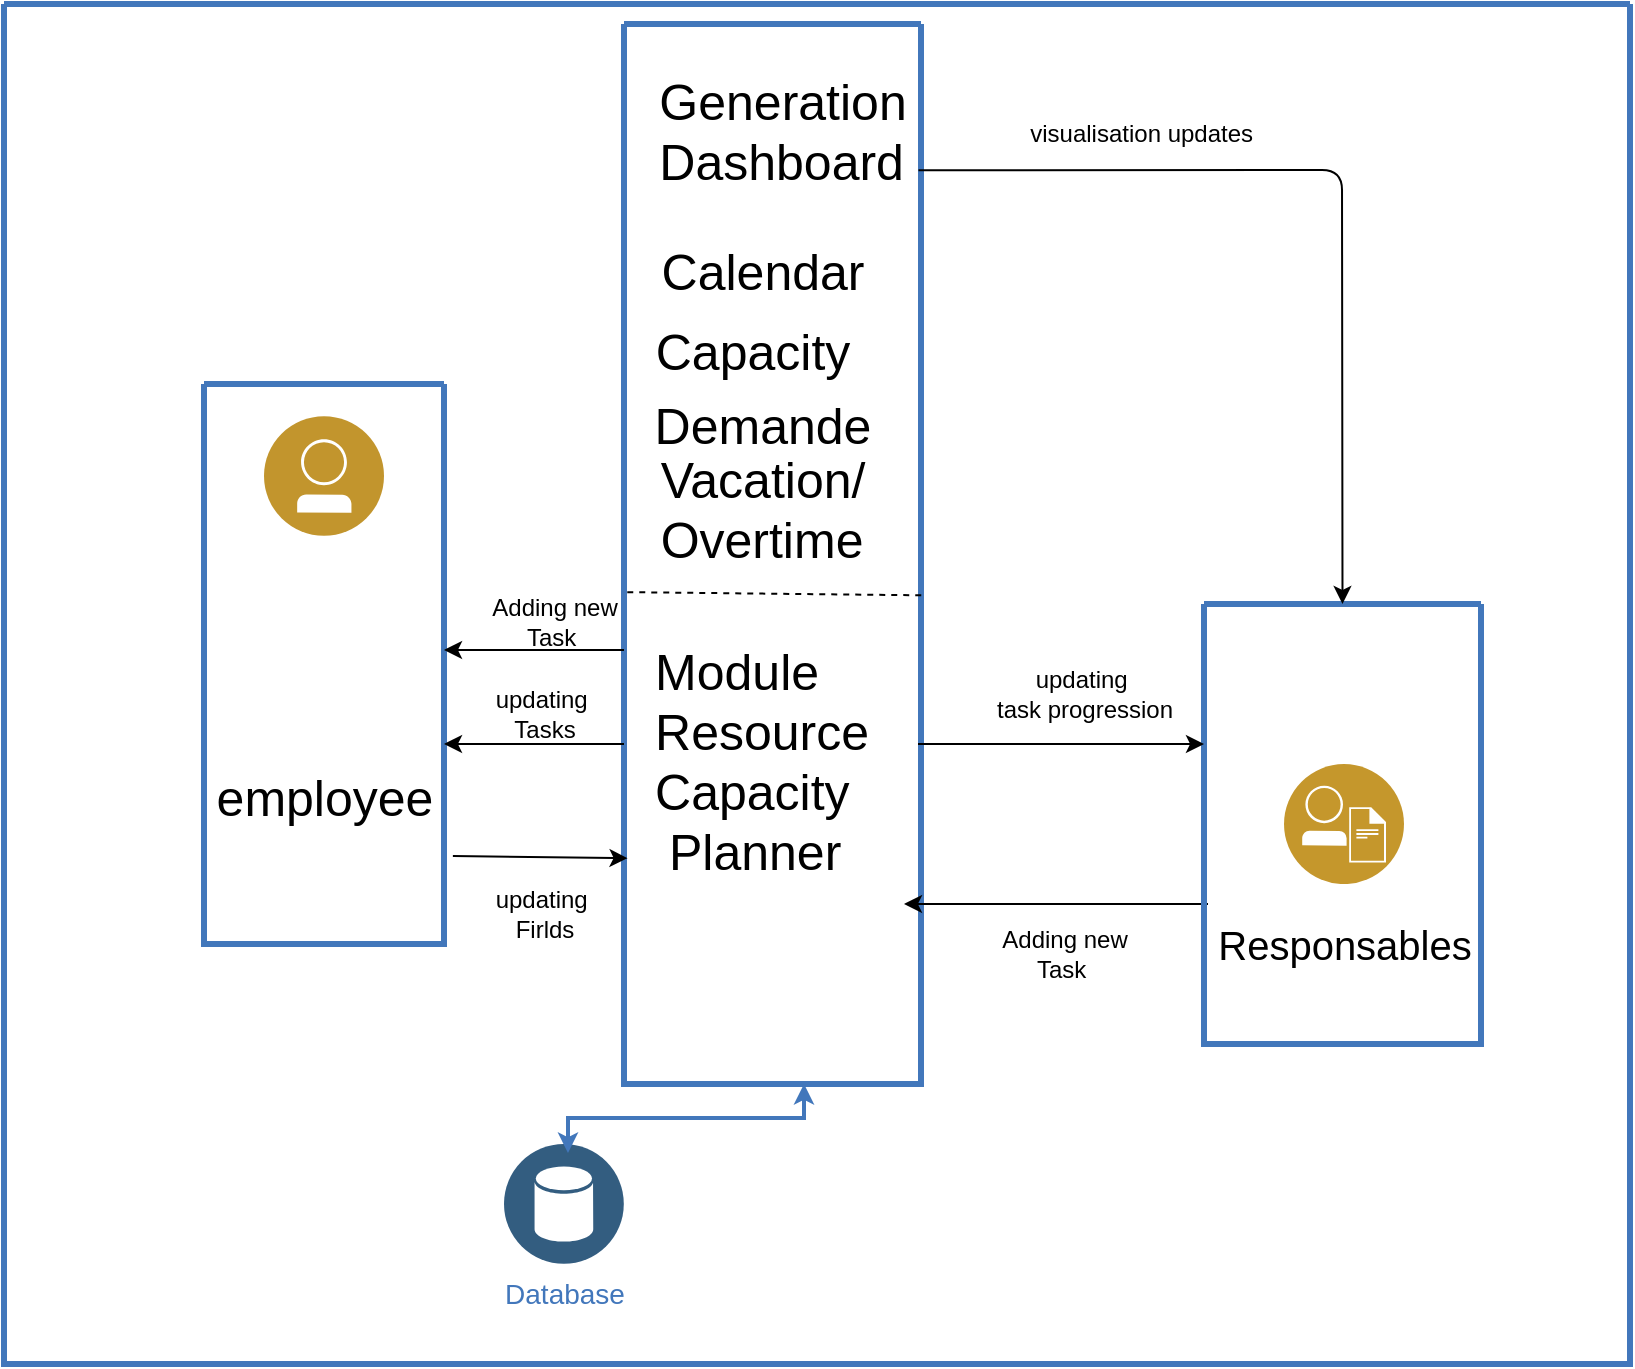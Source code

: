 <mxfile version="14.4.3" type="github">
  <diagram id="0d7cefc2-ccd6-e077-73ed-a8e48b0cddf6" name="Page-1">
    <mxGraphModel dx="1426" dy="783" grid="1" gridSize="10" guides="1" tooltips="1" connect="1" arrows="1" fold="1" page="1" pageScale="1" pageWidth="1169" pageHeight="827" background="#ffffff" math="0" shadow="0">
      <root>
        <mxCell id="0" />
        <mxCell id="1" parent="0" />
        <mxCell id="2" value="" style="swimlane;shadow=0;strokeColor=#4277BB;fillColor=#ffffff;fontColor=#4277BB;align=right;startSize=0;collapsible=0;strokeWidth=3;" parent="1" vertex="1">
          <mxGeometry x="160" y="90" width="813" height="680" as="geometry" />
        </mxCell>
        <mxCell id="28" value="" style="swimlane;shadow=0;strokeColor=#4277BB;fillColor=#ffffff;fontColor=#4277BB;align=right;startSize=0;collapsible=0;strokeWidth=3;" parent="2" vertex="1">
          <mxGeometry x="100" y="190" width="120" height="280" as="geometry" />
        </mxCell>
        <mxCell id="LcAW1kkHPppd8ib1N55a-106" value="" style="aspect=fixed;perimeter=ellipsePerimeter;html=1;align=center;shadow=0;dashed=0;fontColor=#4277BB;labelBackgroundColor=#ffffff;fontSize=12;spacingTop=3;image;image=img/lib/ibm/users/user.svg;" vertex="1" parent="28">
          <mxGeometry x="30" y="16" width="60" height="60" as="geometry" />
        </mxCell>
        <mxCell id="LcAW1kkHPppd8ib1N55a-107" value="&lt;font style=&quot;font-size: 25px&quot;&gt;employee&lt;/font&gt;" style="text;html=1;align=center;verticalAlign=middle;resizable=0;points=[];autosize=1;" vertex="1" parent="28">
          <mxGeometry y="196" width="120" height="20" as="geometry" />
        </mxCell>
        <mxCell id="77" value="" style="swimlane;shadow=0;strokeColor=#4277BB;fillColor=#ffffff;fontColor=#4277BB;align=right;startSize=0;collapsible=0;strokeWidth=3;" parent="2" vertex="1">
          <mxGeometry x="310" y="10" width="148.5" height="530" as="geometry" />
        </mxCell>
        <mxCell id="LcAW1kkHPppd8ib1N55a-110" value="&lt;div style=&quot;text-align: left&quot;&gt;&lt;span style=&quot;font-size: 25px&quot;&gt;Module&lt;/span&gt;&lt;/div&gt;&lt;font&gt;&lt;div style=&quot;text-align: left&quot;&gt;&lt;span style=&quot;font-size: 25px&quot;&gt;Resource&amp;nbsp;&lt;/span&gt;&lt;/div&gt;&lt;span style=&quot;font-size: 25px&quot;&gt;&lt;div style=&quot;text-align: left&quot;&gt;&lt;span&gt;Capacity&lt;/span&gt;&lt;/div&gt;&lt;/span&gt;&lt;span style=&quot;font-size: 25px&quot;&gt;&lt;div style=&quot;text-align: left&quot;&gt;&lt;span&gt;&amp;nbsp;Planner&lt;/span&gt;&lt;/div&gt;&lt;/span&gt;&lt;/font&gt;" style="text;html=1;align=center;verticalAlign=middle;resizable=0;points=[];autosize=1;" vertex="1" parent="77">
          <mxGeometry x="7" y="333" width="130" height="70" as="geometry" />
        </mxCell>
        <mxCell id="LcAW1kkHPppd8ib1N55a-122" value="&lt;div style=&quot;text-align: left&quot;&gt;&lt;span style=&quot;font-size: 25px&quot;&gt;Generation&lt;/span&gt;&lt;/div&gt;&lt;div style=&quot;text-align: left&quot;&gt;&lt;span style=&quot;font-size: 25px&quot;&gt;Dashboard&lt;/span&gt;&lt;/div&gt;" style="text;html=1;align=center;verticalAlign=middle;resizable=0;points=[];autosize=1;" vertex="1" parent="77">
          <mxGeometry x="8.5" y="33" width="140" height="40" as="geometry" />
        </mxCell>
        <mxCell id="LcAW1kkHPppd8ib1N55a-124" value="&lt;div style=&quot;text-align: left&quot;&gt;&lt;span style=&quot;font-size: 25px&quot;&gt;Calendar&lt;/span&gt;&lt;/div&gt;" style="text;html=1;align=center;verticalAlign=middle;resizable=0;points=[];autosize=1;" vertex="1" parent="77">
          <mxGeometry x="8.5" y="113" width="120" height="20" as="geometry" />
        </mxCell>
        <mxCell id="LcAW1kkHPppd8ib1N55a-125" value="&lt;div style=&quot;text-align: left&quot;&gt;&lt;span style=&quot;font-size: 25px&quot;&gt;Capacity&lt;/span&gt;&lt;/div&gt;" style="text;html=1;align=center;verticalAlign=middle;resizable=0;points=[];autosize=1;" vertex="1" parent="77">
          <mxGeometry x="8.5" y="153" width="110" height="20" as="geometry" />
        </mxCell>
        <mxCell id="LcAW1kkHPppd8ib1N55a-131" value="&lt;div style=&quot;text-align: left&quot;&gt;&lt;span style=&quot;font-size: 25px&quot;&gt;Demande&lt;/span&gt;&lt;/div&gt;" style="text;html=1;align=center;verticalAlign=middle;resizable=0;points=[];autosize=1;" vertex="1" parent="77">
          <mxGeometry x="8.5" y="190" width="120" height="20" as="geometry" />
        </mxCell>
        <mxCell id="LcAW1kkHPppd8ib1N55a-132" value="&lt;div style=&quot;text-align: left&quot;&gt;&lt;span style=&quot;font-size: 25px&quot;&gt;Vacation/&lt;/span&gt;&lt;/div&gt;&lt;div style=&quot;text-align: left&quot;&gt;&lt;span style=&quot;font-size: 25px&quot;&gt;Overtime&lt;/span&gt;&lt;/div&gt;" style="text;html=1;align=center;verticalAlign=middle;resizable=0;points=[];autosize=1;" vertex="1" parent="77">
          <mxGeometry x="8.5" y="221.5" width="120" height="40" as="geometry" />
        </mxCell>
        <mxCell id="87" value="Database" style="aspect=fixed;perimeter=ellipsePerimeter;html=1;align=center;shadow=0;dashed=0;image;image=img/lib/ibm/data/data_services.svg;rounded=1;labelBackgroundColor=#ffffff;strokeColor=#666666;strokeWidth=3;fillColor=#C2952D;gradientColor=none;fontSize=14;fontColor=#4277BB;" parent="2" vertex="1">
          <mxGeometry x="250" y="570" width="60" height="60" as="geometry" />
        </mxCell>
        <mxCell id="LcAW1kkHPppd8ib1N55a-113" style="edgeStyle=elbowEdgeStyle;rounded=0;elbow=vertical;html=1;labelBackgroundColor=#ffffff;startArrow=classic;startFill=1;startSize=4;endArrow=classic;endFill=1;endSize=4;jettySize=auto;orthogonalLoop=1;strokeColor=#4277BB;strokeWidth=2;fontSize=14;fontColor=#4277BB;" edge="1" parent="2" target="77">
          <mxGeometry relative="1" as="geometry">
            <mxPoint x="282" y="574.5" as="sourcePoint" />
            <mxPoint x="402" y="574.5" as="targetPoint" />
            <Array as="points">
              <mxPoint x="400" y="557" />
            </Array>
          </mxGeometry>
        </mxCell>
        <mxCell id="LcAW1kkHPppd8ib1N55a-114" value="" style="html=1;labelBackgroundColor=#ffffff;endArrow=classic;endFill=1;endSize=6;jettySize=auto;orthogonalLoop=1;strokeWidth=1;fontSize=14;" edge="1" parent="2">
          <mxGeometry width="60" height="60" relative="1" as="geometry">
            <mxPoint x="602" y="450" as="sourcePoint" />
            <mxPoint x="450" y="450" as="targetPoint" />
          </mxGeometry>
        </mxCell>
        <mxCell id="LcAW1kkHPppd8ib1N55a-115" value="" style="html=1;labelBackgroundColor=#ffffff;endArrow=classic;endFill=1;endSize=6;jettySize=auto;orthogonalLoop=1;strokeWidth=1;fontSize=14;entryX=1.016;entryY=0.776;entryDx=0;entryDy=0;entryPerimeter=0;" edge="1" parent="2">
          <mxGeometry width="60" height="60" relative="1" as="geometry">
            <mxPoint x="310" y="370" as="sourcePoint" />
            <mxPoint x="220.002" y="369.998" as="targetPoint" />
          </mxGeometry>
        </mxCell>
        <mxCell id="LcAW1kkHPppd8ib1N55a-116" value="" style="html=1;labelBackgroundColor=#ffffff;endArrow=classic;endFill=1;endSize=6;jettySize=auto;orthogonalLoop=1;strokeWidth=1;fontSize=14;entryX=1.016;entryY=0.776;entryDx=0;entryDy=0;entryPerimeter=0;" edge="1" parent="2">
          <mxGeometry width="60" height="60" relative="1" as="geometry">
            <mxPoint x="310" y="323" as="sourcePoint" />
            <mxPoint x="220.002" y="322.998" as="targetPoint" />
          </mxGeometry>
        </mxCell>
        <mxCell id="LcAW1kkHPppd8ib1N55a-117" value="" style="html=1;labelBackgroundColor=#ffffff;endArrow=classic;endFill=1;endSize=6;jettySize=auto;orthogonalLoop=1;strokeWidth=1;fontSize=14;entryX=0.012;entryY=0.787;entryDx=0;entryDy=0;entryPerimeter=0;exitX=1.037;exitY=0.843;exitDx=0;exitDy=0;exitPerimeter=0;" edge="1" parent="2" source="28" target="77">
          <mxGeometry width="60" height="60" relative="1" as="geometry">
            <mxPoint x="370" y="480" as="sourcePoint" />
            <mxPoint x="430" y="420" as="targetPoint" />
          </mxGeometry>
        </mxCell>
        <mxCell id="79" value="" style="swimlane;shadow=0;strokeColor=#4277BB;fillColor=#ffffff;fontColor=#4277BB;align=right;startSize=0;collapsible=0;strokeWidth=3;" parent="2" vertex="1">
          <mxGeometry x="600" y="300" width="138.5" height="220" as="geometry" />
        </mxCell>
        <mxCell id="LcAW1kkHPppd8ib1N55a-108" value="&lt;font style=&quot;font-size: 20px&quot;&gt;Responsables&lt;/font&gt;" style="text;html=1;align=center;verticalAlign=middle;resizable=0;points=[];autosize=1;" vertex="1" parent="79">
          <mxGeometry y="160" width="140" height="20" as="geometry" />
        </mxCell>
        <mxCell id="LcAW1kkHPppd8ib1N55a-109" value="" style="aspect=fixed;perimeter=ellipsePerimeter;html=1;align=center;shadow=0;dashed=0;fontColor=#4277BB;labelBackgroundColor=#ffffff;fontSize=12;spacingTop=3;image;image=img/lib/ibm/users/integrated_digital_experiences.svg;" vertex="1" parent="79">
          <mxGeometry x="40" y="80" width="60" height="60" as="geometry" />
        </mxCell>
        <mxCell id="LcAW1kkHPppd8ib1N55a-133" value="" style="html=1;labelBackgroundColor=#ffffff;endArrow=classic;endFill=1;endSize=6;jettySize=auto;orthogonalLoop=1;strokeWidth=1;fontSize=14;exitX=0.991;exitY=1.003;exitDx=0;exitDy=0;exitPerimeter=0;entryX=0.5;entryY=0;entryDx=0;entryDy=0;" edge="1" parent="2" source="LcAW1kkHPppd8ib1N55a-122" target="79">
          <mxGeometry width="60" height="60" relative="1" as="geometry">
            <mxPoint x="508.6" y="89.29" as="sourcePoint" />
            <mxPoint x="600.004" y="80.0" as="targetPoint" />
            <Array as="points">
              <mxPoint x="669" y="83" />
            </Array>
          </mxGeometry>
        </mxCell>
        <mxCell id="LcAW1kkHPppd8ib1N55a-134" value="" style="html=1;labelBackgroundColor=#ffffff;endArrow=none;endFill=0;jettySize=auto;orthogonalLoop=1;strokeWidth=1;dashed=1;fontSize=14;exitX=0.011;exitY=0.536;exitDx=0;exitDy=0;exitPerimeter=0;entryX=1.012;entryY=0.539;entryDx=0;entryDy=0;entryPerimeter=0;" edge="1" parent="2" source="77" target="77">
          <mxGeometry width="60" height="60" relative="1" as="geometry">
            <mxPoint x="370" y="310" as="sourcePoint" />
            <mxPoint x="430" y="250" as="targetPoint" />
          </mxGeometry>
        </mxCell>
        <mxCell id="LcAW1kkHPppd8ib1N55a-135" value="Adding new &lt;br&gt;Task&amp;nbsp;" style="text;html=1;align=center;verticalAlign=middle;resizable=0;points=[];autosize=1;" vertex="1" parent="2">
          <mxGeometry x="235" y="294" width="80" height="30" as="geometry" />
        </mxCell>
        <mxCell id="LcAW1kkHPppd8ib1N55a-136" value="updating&amp;nbsp;&lt;br&gt;Firlds" style="text;html=1;align=center;verticalAlign=middle;resizable=0;points=[];autosize=1;" vertex="1" parent="2">
          <mxGeometry x="235" y="440" width="70" height="30" as="geometry" />
        </mxCell>
        <mxCell id="LcAW1kkHPppd8ib1N55a-137" value="updating&amp;nbsp;&lt;br&gt;Tasks" style="text;html=1;align=center;verticalAlign=middle;resizable=0;points=[];autosize=1;" vertex="1" parent="2">
          <mxGeometry x="235" y="340" width="70" height="30" as="geometry" />
        </mxCell>
        <mxCell id="LcAW1kkHPppd8ib1N55a-138" value="" style="html=1;labelBackgroundColor=#ffffff;endArrow=classic;endFill=1;endSize=6;jettySize=auto;orthogonalLoop=1;strokeWidth=1;fontSize=14;" edge="1" parent="2">
          <mxGeometry width="60" height="60" relative="1" as="geometry">
            <mxPoint x="457" y="370" as="sourcePoint" />
            <mxPoint x="600" y="370" as="targetPoint" />
          </mxGeometry>
        </mxCell>
        <mxCell id="LcAW1kkHPppd8ib1N55a-139" value="Adding new &lt;br&gt;Task&amp;nbsp;" style="text;html=1;align=center;verticalAlign=middle;resizable=0;points=[];autosize=1;" vertex="1" parent="2">
          <mxGeometry x="490" y="460" width="80" height="30" as="geometry" />
        </mxCell>
        <mxCell id="LcAW1kkHPppd8ib1N55a-140" value="updating&amp;nbsp;&lt;br&gt;task progression" style="text;html=1;align=center;verticalAlign=middle;resizable=0;points=[];autosize=1;" vertex="1" parent="2">
          <mxGeometry x="490" y="330" width="100" height="30" as="geometry" />
        </mxCell>
        <mxCell id="LcAW1kkHPppd8ib1N55a-141" value="visualisation updates&amp;nbsp;" style="text;html=1;align=center;verticalAlign=middle;resizable=0;points=[];autosize=1;" vertex="1" parent="2">
          <mxGeometry x="505" y="55" width="130" height="20" as="geometry" />
        </mxCell>
      </root>
    </mxGraphModel>
  </diagram>
</mxfile>
